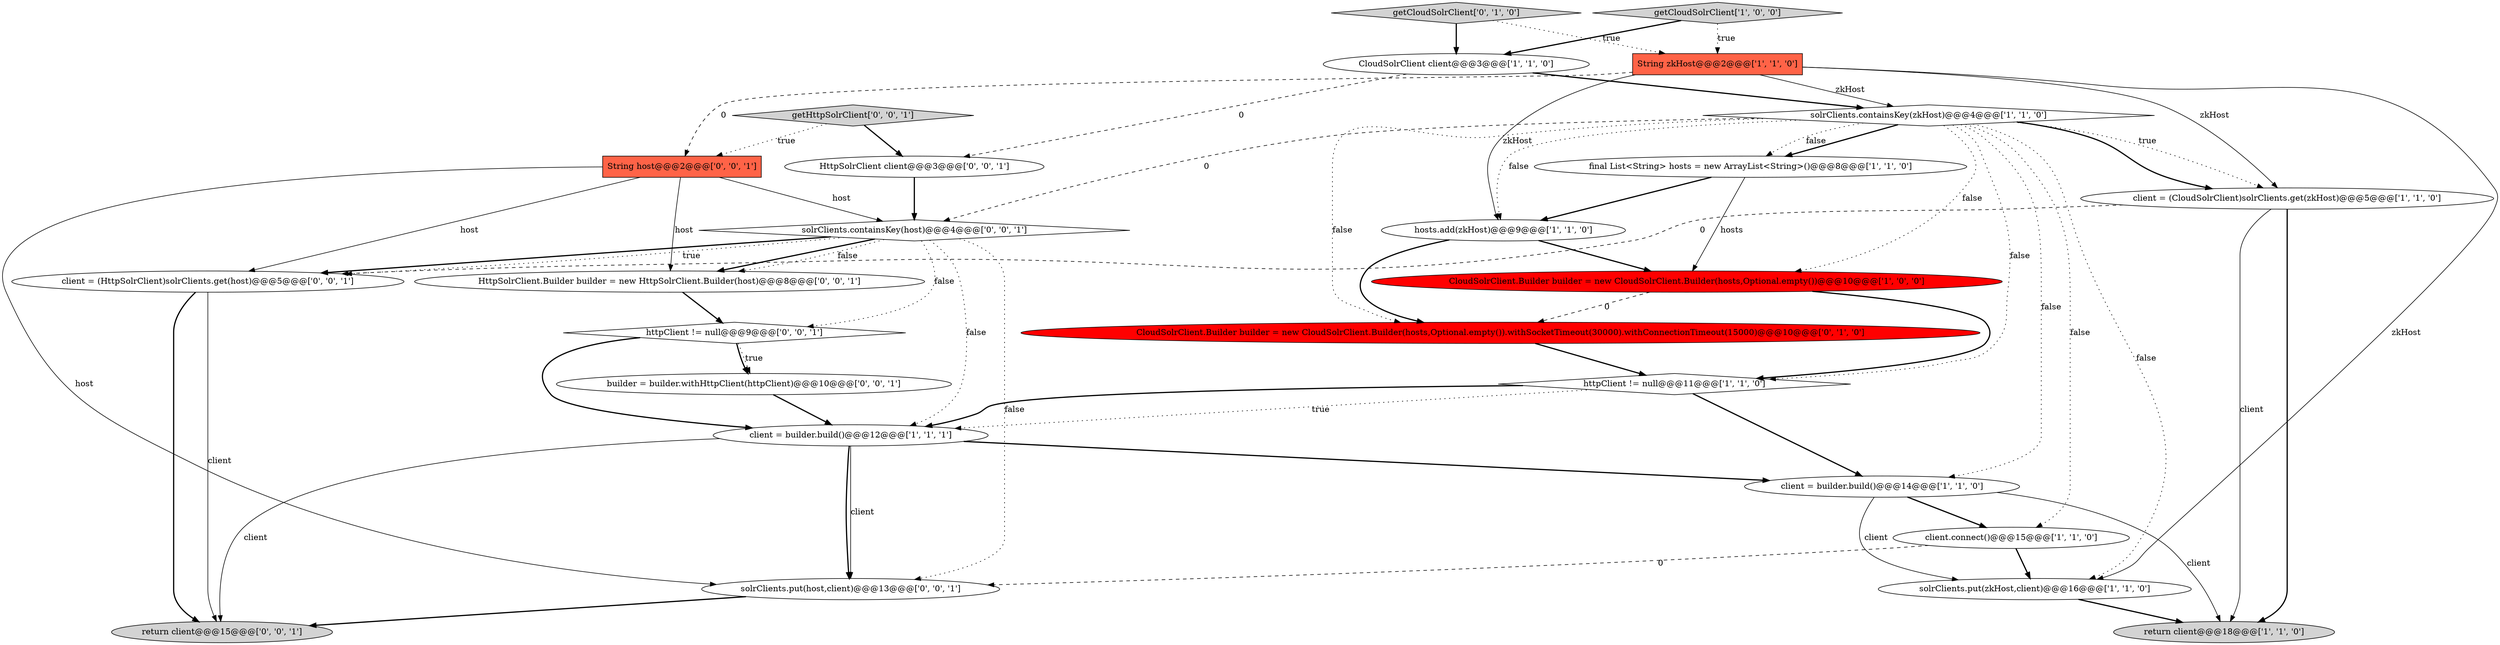 digraph {
18 [style = filled, label = "return client@@@15@@@['0', '0', '1']", fillcolor = lightgray, shape = ellipse image = "AAA0AAABBB3BBB"];
25 [style = filled, label = "HttpSolrClient.Builder builder = new HttpSolrClient.Builder(host)@@@8@@@['0', '0', '1']", fillcolor = white, shape = ellipse image = "AAA0AAABBB3BBB"];
9 [style = filled, label = "solrClients.containsKey(zkHost)@@@4@@@['1', '1', '0']", fillcolor = white, shape = diamond image = "AAA0AAABBB1BBB"];
7 [style = filled, label = "CloudSolrClient client@@@3@@@['1', '1', '0']", fillcolor = white, shape = ellipse image = "AAA0AAABBB1BBB"];
17 [style = filled, label = "solrClients.containsKey(host)@@@4@@@['0', '0', '1']", fillcolor = white, shape = diamond image = "AAA0AAABBB3BBB"];
0 [style = filled, label = "httpClient != null@@@11@@@['1', '1', '0']", fillcolor = white, shape = diamond image = "AAA0AAABBB1BBB"];
11 [style = filled, label = "final List<String> hosts = new ArrayList<String>()@@@8@@@['1', '1', '0']", fillcolor = white, shape = ellipse image = "AAA0AAABBB1BBB"];
19 [style = filled, label = "client = (HttpSolrClient)solrClients.get(host)@@@5@@@['0', '0', '1']", fillcolor = white, shape = ellipse image = "AAA0AAABBB3BBB"];
10 [style = filled, label = "client = builder.build()@@@12@@@['1', '1', '1']", fillcolor = white, shape = ellipse image = "AAA0AAABBB1BBB"];
4 [style = filled, label = "String zkHost@@@2@@@['1', '1', '0']", fillcolor = tomato, shape = box image = "AAA0AAABBB1BBB"];
20 [style = filled, label = "HttpSolrClient client@@@3@@@['0', '0', '1']", fillcolor = white, shape = ellipse image = "AAA0AAABBB3BBB"];
16 [style = filled, label = "getHttpSolrClient['0', '0', '1']", fillcolor = lightgray, shape = diamond image = "AAA0AAABBB3BBB"];
22 [style = filled, label = "String host@@@2@@@['0', '0', '1']", fillcolor = tomato, shape = box image = "AAA0AAABBB3BBB"];
15 [style = filled, label = "getCloudSolrClient['0', '1', '0']", fillcolor = lightgray, shape = diamond image = "AAA0AAABBB2BBB"];
21 [style = filled, label = "httpClient != null@@@9@@@['0', '0', '1']", fillcolor = white, shape = diamond image = "AAA0AAABBB3BBB"];
3 [style = filled, label = "client = (CloudSolrClient)solrClients.get(zkHost)@@@5@@@['1', '1', '0']", fillcolor = white, shape = ellipse image = "AAA0AAABBB1BBB"];
13 [style = filled, label = "hosts.add(zkHost)@@@9@@@['1', '1', '0']", fillcolor = white, shape = ellipse image = "AAA0AAABBB1BBB"];
2 [style = filled, label = "client = builder.build()@@@14@@@['1', '1', '0']", fillcolor = white, shape = ellipse image = "AAA0AAABBB1BBB"];
5 [style = filled, label = "solrClients.put(zkHost,client)@@@16@@@['1', '1', '0']", fillcolor = white, shape = ellipse image = "AAA0AAABBB1BBB"];
24 [style = filled, label = "builder = builder.withHttpClient(httpClient)@@@10@@@['0', '0', '1']", fillcolor = white, shape = ellipse image = "AAA0AAABBB3BBB"];
6 [style = filled, label = "CloudSolrClient.Builder builder = new CloudSolrClient.Builder(hosts,Optional.empty())@@@10@@@['1', '0', '0']", fillcolor = red, shape = ellipse image = "AAA1AAABBB1BBB"];
23 [style = filled, label = "solrClients.put(host,client)@@@13@@@['0', '0', '1']", fillcolor = white, shape = ellipse image = "AAA0AAABBB3BBB"];
8 [style = filled, label = "return client@@@18@@@['1', '1', '0']", fillcolor = lightgray, shape = ellipse image = "AAA0AAABBB1BBB"];
1 [style = filled, label = "getCloudSolrClient['1', '0', '0']", fillcolor = lightgray, shape = diamond image = "AAA0AAABBB1BBB"];
14 [style = filled, label = "CloudSolrClient.Builder builder = new CloudSolrClient.Builder(hosts,Optional.empty()).withSocketTimeout(30000).withConnectionTimeout(15000)@@@10@@@['0', '1', '0']", fillcolor = red, shape = ellipse image = "AAA1AAABBB2BBB"];
12 [style = filled, label = "client.connect()@@@15@@@['1', '1', '0']", fillcolor = white, shape = ellipse image = "AAA0AAABBB1BBB"];
24->10 [style = bold, label=""];
22->25 [style = solid, label="host"];
17->25 [style = bold, label=""];
5->8 [style = bold, label=""];
21->10 [style = bold, label=""];
19->18 [style = bold, label=""];
20->17 [style = bold, label=""];
12->23 [style = dashed, label="0"];
9->11 [style = bold, label=""];
12->5 [style = bold, label=""];
15->7 [style = bold, label=""];
0->10 [style = dotted, label="true"];
9->14 [style = dotted, label="false"];
11->6 [style = solid, label="hosts"];
4->3 [style = solid, label="zkHost"];
0->2 [style = bold, label=""];
4->13 [style = solid, label="zkHost"];
4->5 [style = solid, label="zkHost"];
19->18 [style = solid, label="client"];
22->23 [style = solid, label="host"];
10->23 [style = solid, label="client"];
9->0 [style = dotted, label="false"];
9->2 [style = dotted, label="false"];
17->10 [style = dotted, label="false"];
7->20 [style = dashed, label="0"];
6->0 [style = bold, label=""];
21->24 [style = bold, label=""];
4->9 [style = solid, label="zkHost"];
1->4 [style = dotted, label="true"];
4->22 [style = dashed, label="0"];
9->13 [style = dotted, label="false"];
16->22 [style = dotted, label="true"];
3->8 [style = solid, label="client"];
6->14 [style = dashed, label="0"];
1->7 [style = bold, label=""];
17->19 [style = bold, label=""];
9->12 [style = dotted, label="false"];
9->11 [style = dotted, label="false"];
2->12 [style = bold, label=""];
22->17 [style = solid, label="host"];
15->4 [style = dotted, label="true"];
3->19 [style = dashed, label="0"];
7->9 [style = bold, label=""];
0->10 [style = bold, label=""];
14->0 [style = bold, label=""];
21->24 [style = dotted, label="true"];
17->21 [style = dotted, label="false"];
22->19 [style = solid, label="host"];
10->23 [style = bold, label=""];
3->8 [style = bold, label=""];
10->18 [style = solid, label="client"];
9->6 [style = dotted, label="false"];
11->13 [style = bold, label=""];
17->25 [style = dotted, label="false"];
9->17 [style = dashed, label="0"];
17->19 [style = dotted, label="true"];
9->5 [style = dotted, label="false"];
9->3 [style = bold, label=""];
10->2 [style = bold, label=""];
2->5 [style = solid, label="client"];
13->6 [style = bold, label=""];
9->3 [style = dotted, label="true"];
17->23 [style = dotted, label="false"];
16->20 [style = bold, label=""];
13->14 [style = bold, label=""];
25->21 [style = bold, label=""];
23->18 [style = bold, label=""];
2->8 [style = solid, label="client"];
}
